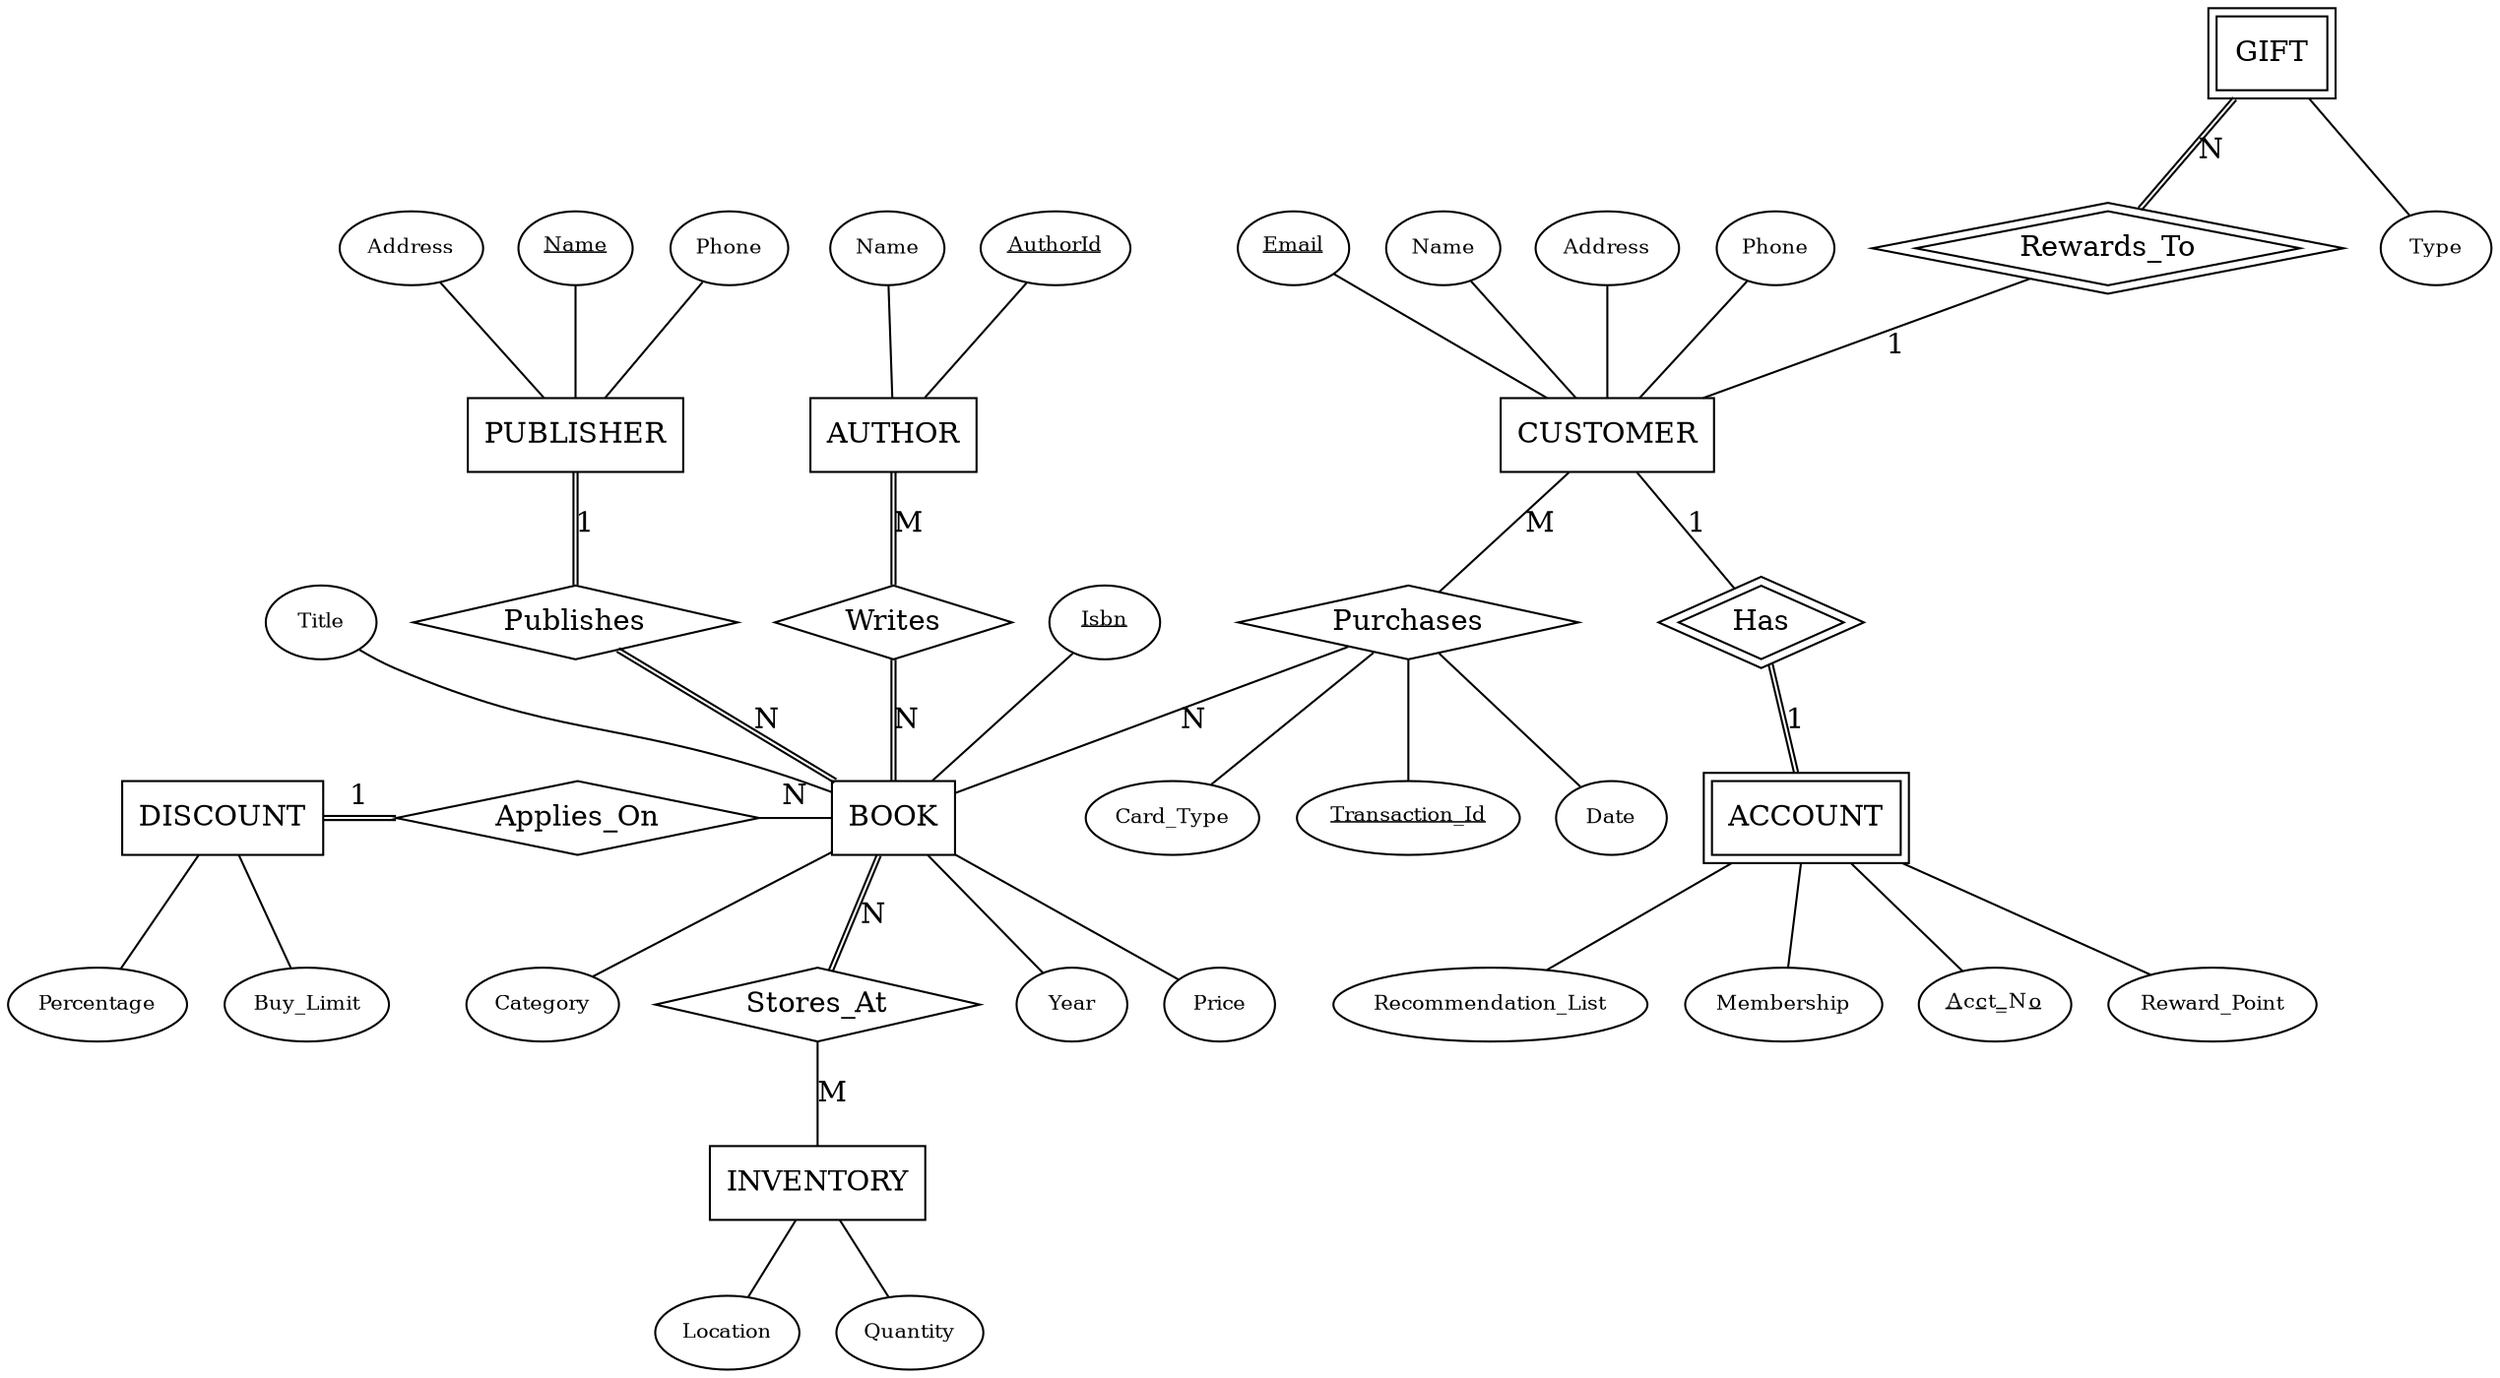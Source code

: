 graph ER {
    // Entities
    DISCOUNT [label="DISCOUNT", shape=box];
    BOOK [label="BOOK", shape=box];
    AUTHOR [label="AUTHOR", shape=box];
    PUBLISHER [label="PUBLISHER", shape=box];
    CUSTOMER [label="CUSTOMER", shape=box];
    INVENTORY [label="INVENTORY", shape=box];
    ACCOUNT [label="ACCOUNT", shape=box, peripheries=2];
    GIFT [label="GIFT", shape=box, peripheries=2];

    // Attributes
    Isbn [label=<<u>Isbn</u>>, shape=ellipse, fontsize=10];
    Title [label="Title", shape=ellipse, fontsize=10];
    Year [label="Year", shape=ellipse, fontsize=10];
    Price [label="Price", shape=ellipse, fontsize=10];
    Category [label="Category", shape=ellipse, fontsize=10];

    { Isbn, Title } -- BOOK[minlen="1"];
    BOOK -- { Year, Price, Category };

    AuthorId [label=<<u>AuthorId</u>>, shape=ellipse, fontsize=10];
    Name3 [label=Name, shape=ellipse, fontsize=10];
    { AuthorId, Name3 } -- AUTHOR;

    Name [label=<<u>Name</u>>, shape=ellipse, fontsize=10];
    Phone [label="Phone", shape=ellipse, fontsize=10];
    Address [label="Address", shape=ellipse, fontsize=10];

    { Name, Phone, Address } -- PUBLISHER;

    Email [label=<<u>Email</u>>, shape=ellipse, fontsize=10];
    Name2 [label="Name", shape=ellipse, fontsize=10];
    Address2 [label="Address", shape=ellipse, fontsize=10];
    Phone2 [label="Phone", shape=ellipse, fontsize=10];

    { Email, Name2, Address2, Phone2 } -- CUSTOMER;

    Location [label="Location", shape=ellipse, fontsize=10];
    Quantity [label="Quantity", shape=ellipse, fontsize=10];

    INVENTORY -- { Location, Quantity };

    Transaction_Id [label=<<u>Transaction_Id</u>>, shape=ellipse, fontsize=10];
    Date [label="Date", shape=ellipse, fontsize=10];
    Card_Type [label="Card_Type", shape=ellipse, fontsize=10];

    Purchases -- { Transaction_Id, Date, Card_Type };

    Acct_No [label=<<u>A</u>c<u>c</u>t<u>_</u>N<u>o</u>>, shape=ellipse, fontsize=10];
    Reward_Point [label="Reward_Point", shape=ellipse, fontsize=10];
    Recommendation_List [label="Recommendation_List", shape=ellipse, fontsize=10];
    Membership [label="Membership", shape=ellipse, fontsize=10];

    ACCOUNT -- { Acct_No, Reward_Point, Recommendation_List, Membership };

    Percentage [label="Percentage", shape=ellipse fontsize=10];
    Buy_Limit [label="Buy_Limit", shape=ellipse fontsize=10];

    DISCOUNT -- { Percentage, Buy_Limit };

    Type [label="Type", shape=ellipse, fontsize=10];

    GIFT -- Type;

    // Relationships
    Publishes [label="Publishes", shape=diamond]
    Writes [label="Writes", shape=diamond]
    Purchases [label="Purchases", shape=diamond]
    Stores_At[label="Stores_At", shape=diamond]
    Has [label="Has", shape=diamond, peripheries=2]
    Applies_On [label="Applies_On", shape=diamond]
    Rewards_To [label="Rewards_To", shape=diamond, peripheries=2]

    GIFT -- Rewards_To[label="N", color="black:black"];
    Rewards_To -- CUSTOMER[label="1"];
    CUSTOMER -- Has[label="1"];
    Has -- ACCOUNT[label="1", color="black:black"];

    subgraph apply {
        rank = same;
        DISCOUNT -- Applies_On[label="1", color="black:black"];
        Applies_On -- BOOK[label="N"];
    }

    CUSTOMER -- Purchases[label="M"];
    Purchases -- BOOK[label="N"];
    AUTHOR -- Writes[label="M", color="black:black"];
    PUBLISHER -- Publishes[label="1", color="black:black"];
    Writes -- BOOK[label="N", color="black:black"];
    Publishes -- BOOK[label="N", color="black:black"];
    BOOK -- Stores_At[label="N", color="black:black"];
    Stores_At -- INVENTORY[label="M"];

}
